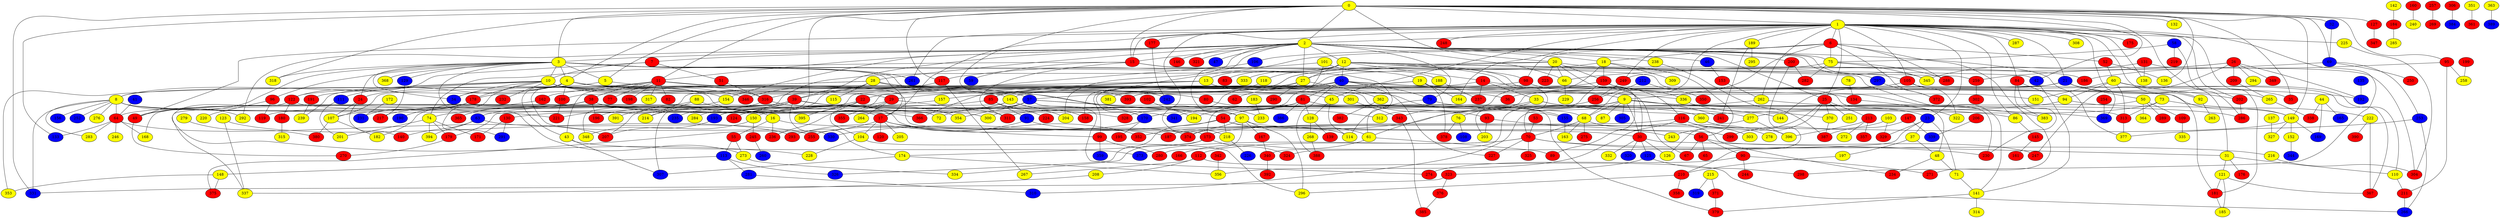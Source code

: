 graph {
0 [style = filled fillcolor = yellow];
1 [style = filled fillcolor = yellow];
2 [style = filled fillcolor = yellow];
3 [style = filled fillcolor = yellow];
4 [style = filled fillcolor = yellow];
5 [style = filled fillcolor = yellow];
6 [style = filled fillcolor = red];
7 [style = filled fillcolor = red];
8 [style = filled fillcolor = yellow];
9 [style = filled fillcolor = yellow];
10 [style = filled fillcolor = yellow];
11 [style = filled fillcolor = red];
12 [style = filled fillcolor = yellow];
13 [style = filled fillcolor = yellow];
14 [style = filled fillcolor = red];
15 [style = filled fillcolor = red];
16 [style = filled fillcolor = yellow];
17 [style = filled fillcolor = red];
18 [style = filled fillcolor = yellow];
19 [style = filled fillcolor = yellow];
20 [style = filled fillcolor = yellow];
21 [style = filled fillcolor = blue];
22 [style = filled fillcolor = red];
23 [style = filled fillcolor = blue];
24 [style = filled fillcolor = red];
25 [style = filled fillcolor = red];
26 [style = filled fillcolor = red];
27 [style = filled fillcolor = yellow];
28 [style = filled fillcolor = yellow];
29 [style = filled fillcolor = red];
30 [style = filled fillcolor = red];
31 [style = filled fillcolor = yellow];
32 [style = filled fillcolor = blue];
33 [style = filled fillcolor = yellow];
34 [style = filled fillcolor = blue];
35 [style = filled fillcolor = red];
36 [style = filled fillcolor = red];
37 [style = filled fillcolor = yellow];
38 [style = filled fillcolor = red];
39 [style = filled fillcolor = red];
40 [style = filled fillcolor = blue];
41 [style = filled fillcolor = blue];
42 [style = filled fillcolor = blue];
43 [style = filled fillcolor = yellow];
44 [style = filled fillcolor = yellow];
45 [style = filled fillcolor = yellow];
46 [style = filled fillcolor = blue];
47 [style = filled fillcolor = blue];
48 [style = filled fillcolor = yellow];
49 [style = filled fillcolor = red];
50 [style = filled fillcolor = yellow];
51 [style = filled fillcolor = red];
52 [style = filled fillcolor = red];
53 [style = filled fillcolor = red];
54 [style = filled fillcolor = red];
55 [style = filled fillcolor = red];
56 [style = filled fillcolor = red];
57 [style = filled fillcolor = blue];
58 [style = filled fillcolor = blue];
59 [style = filled fillcolor = blue];
60 [style = filled fillcolor = yellow];
61 [style = filled fillcolor = yellow];
62 [style = filled fillcolor = red];
63 [style = filled fillcolor = blue];
64 [style = filled fillcolor = red];
65 [style = filled fillcolor = red];
66 [style = filled fillcolor = yellow];
67 [style = filled fillcolor = red];
68 [style = filled fillcolor = yellow];
69 [style = filled fillcolor = blue];
70 [style = filled fillcolor = red];
71 [style = filled fillcolor = yellow];
72 [style = filled fillcolor = yellow];
73 [style = filled fillcolor = yellow];
74 [style = filled fillcolor = yellow];
75 [style = filled fillcolor = yellow];
76 [style = filled fillcolor = yellow];
77 [style = filled fillcolor = red];
78 [style = filled fillcolor = yellow];
79 [style = filled fillcolor = blue];
80 [style = filled fillcolor = red];
81 [style = filled fillcolor = red];
82 [style = filled fillcolor = red];
83 [style = filled fillcolor = red];
84 [style = filled fillcolor = red];
85 [style = filled fillcolor = red];
86 [style = filled fillcolor = yellow];
87 [style = filled fillcolor = yellow];
88 [style = filled fillcolor = yellow];
89 [style = filled fillcolor = red];
90 [style = filled fillcolor = red];
91 [style = filled fillcolor = blue];
92 [style = filled fillcolor = yellow];
93 [style = filled fillcolor = red];
94 [style = filled fillcolor = yellow];
95 [style = filled fillcolor = red];
96 [style = filled fillcolor = red];
97 [style = filled fillcolor = yellow];
98 [style = filled fillcolor = red];
99 [style = filled fillcolor = red];
100 [style = filled fillcolor = red];
101 [style = filled fillcolor = yellow];
102 [style = filled fillcolor = red];
103 [style = filled fillcolor = yellow];
104 [style = filled fillcolor = yellow];
105 [style = filled fillcolor = red];
106 [style = filled fillcolor = blue];
107 [style = filled fillcolor = yellow];
108 [style = filled fillcolor = blue];
109 [style = filled fillcolor = red];
110 [style = filled fillcolor = yellow];
111 [style = filled fillcolor = blue];
112 [style = filled fillcolor = red];
113 [style = filled fillcolor = blue];
114 [style = filled fillcolor = yellow];
115 [style = filled fillcolor = yellow];
116 [style = filled fillcolor = red];
117 [style = filled fillcolor = red];
118 [style = filled fillcolor = yellow];
119 [style = filled fillcolor = red];
120 [style = filled fillcolor = red];
121 [style = filled fillcolor = yellow];
122 [style = filled fillcolor = red];
123 [style = filled fillcolor = yellow];
124 [style = filled fillcolor = red];
125 [style = filled fillcolor = blue];
126 [style = filled fillcolor = yellow];
127 [style = filled fillcolor = red];
128 [style = filled fillcolor = yellow];
129 [style = filled fillcolor = blue];
130 [style = filled fillcolor = red];
131 [style = filled fillcolor = red];
132 [style = filled fillcolor = yellow];
133 [style = filled fillcolor = blue];
134 [style = filled fillcolor = red];
135 [style = filled fillcolor = blue];
136 [style = filled fillcolor = yellow];
137 [style = filled fillcolor = yellow];
138 [style = filled fillcolor = yellow];
139 [style = filled fillcolor = red];
140 [style = filled fillcolor = red];
141 [style = filled fillcolor = yellow];
142 [style = filled fillcolor = yellow];
143 [style = filled fillcolor = yellow];
144 [style = filled fillcolor = yellow];
145 [style = filled fillcolor = red];
146 [style = filled fillcolor = red];
147 [style = filled fillcolor = red];
148 [style = filled fillcolor = yellow];
149 [style = filled fillcolor = yellow];
150 [style = filled fillcolor = yellow];
151 [style = filled fillcolor = yellow];
152 [style = filled fillcolor = yellow];
153 [style = filled fillcolor = red];
154 [style = filled fillcolor = yellow];
155 [style = filled fillcolor = blue];
156 [style = filled fillcolor = blue];
157 [style = filled fillcolor = yellow];
158 [style = filled fillcolor = red];
159 [style = filled fillcolor = red];
160 [style = filled fillcolor = red];
161 [style = filled fillcolor = red];
162 [style = filled fillcolor = red];
163 [style = filled fillcolor = yellow];
164 [style = filled fillcolor = yellow];
165 [style = filled fillcolor = blue];
166 [style = filled fillcolor = red];
167 [style = filled fillcolor = red];
168 [style = filled fillcolor = yellow];
169 [style = filled fillcolor = blue];
170 [style = filled fillcolor = blue];
171 [style = filled fillcolor = red];
172 [style = filled fillcolor = yellow];
173 [style = filled fillcolor = red];
174 [style = filled fillcolor = yellow];
175 [style = filled fillcolor = red];
176 [style = filled fillcolor = red];
177 [style = filled fillcolor = red];
178 [style = filled fillcolor = red];
179 [style = filled fillcolor = red];
180 [style = filled fillcolor = red];
181 [style = filled fillcolor = red];
182 [style = filled fillcolor = yellow];
183 [style = filled fillcolor = yellow];
184 [style = filled fillcolor = red];
185 [style = filled fillcolor = yellow];
186 [style = filled fillcolor = red];
187 [style = filled fillcolor = red];
188 [style = filled fillcolor = yellow];
189 [style = filled fillcolor = yellow];
190 [style = filled fillcolor = blue];
191 [style = filled fillcolor = red];
192 [style = filled fillcolor = blue];
193 [style = filled fillcolor = blue];
194 [style = filled fillcolor = yellow];
195 [style = filled fillcolor = red];
196 [style = filled fillcolor = red];
197 [style = filled fillcolor = yellow];
198 [style = filled fillcolor = red];
199 [style = filled fillcolor = red];
200 [style = filled fillcolor = red];
201 [style = filled fillcolor = yellow];
202 [style = filled fillcolor = red];
203 [style = filled fillcolor = yellow];
204 [style = filled fillcolor = yellow];
205 [style = filled fillcolor = yellow];
206 [style = filled fillcolor = red];
207 [style = filled fillcolor = red];
208 [style = filled fillcolor = yellow];
209 [style = filled fillcolor = red];
210 [style = filled fillcolor = red];
211 [style = filled fillcolor = red];
212 [style = filled fillcolor = blue];
213 [style = filled fillcolor = red];
214 [style = filled fillcolor = yellow];
215 [style = filled fillcolor = yellow];
216 [style = filled fillcolor = yellow];
217 [style = filled fillcolor = red];
218 [style = filled fillcolor = yellow];
219 [style = filled fillcolor = red];
220 [style = filled fillcolor = yellow];
221 [style = filled fillcolor = red];
222 [style = filled fillcolor = yellow];
223 [style = filled fillcolor = red];
224 [style = filled fillcolor = red];
225 [style = filled fillcolor = yellow];
226 [style = filled fillcolor = blue];
227 [style = filled fillcolor = red];
228 [style = filled fillcolor = yellow];
229 [style = filled fillcolor = yellow];
230 [style = filled fillcolor = red];
231 [style = filled fillcolor = blue];
232 [style = filled fillcolor = red];
233 [style = filled fillcolor = yellow];
234 [style = filled fillcolor = red];
235 [style = filled fillcolor = blue];
236 [style = filled fillcolor = red];
237 [style = filled fillcolor = red];
238 [style = filled fillcolor = yellow];
239 [style = filled fillcolor = yellow];
240 [style = filled fillcolor = yellow];
241 [style = filled fillcolor = red];
242 [style = filled fillcolor = blue];
243 [style = filled fillcolor = yellow];
244 [style = filled fillcolor = red];
245 [style = filled fillcolor = red];
246 [style = filled fillcolor = yellow];
247 [style = filled fillcolor = red];
248 [style = filled fillcolor = red];
249 [style = filled fillcolor = red];
250 [style = filled fillcolor = red];
251 [style = filled fillcolor = yellow];
252 [style = filled fillcolor = blue];
253 [style = filled fillcolor = blue];
254 [style = filled fillcolor = red];
255 [style = filled fillcolor = red];
256 [style = filled fillcolor = red];
257 [style = filled fillcolor = red];
258 [style = filled fillcolor = yellow];
259 [style = filled fillcolor = red];
260 [style = filled fillcolor = blue];
261 [style = filled fillcolor = blue];
262 [style = filled fillcolor = yellow];
263 [style = filled fillcolor = yellow];
264 [style = filled fillcolor = yellow];
265 [style = filled fillcolor = yellow];
266 [style = filled fillcolor = blue];
267 [style = filled fillcolor = yellow];
268 [style = filled fillcolor = yellow];
269 [style = filled fillcolor = red];
270 [style = filled fillcolor = red];
271 [style = filled fillcolor = red];
272 [style = filled fillcolor = yellow];
273 [style = filled fillcolor = yellow];
274 [style = filled fillcolor = red];
275 [style = filled fillcolor = red];
276 [style = filled fillcolor = yellow];
277 [style = filled fillcolor = yellow];
278 [style = filled fillcolor = yellow];
279 [style = filled fillcolor = yellow];
280 [style = filled fillcolor = red];
281 [style = filled fillcolor = blue];
282 [style = filled fillcolor = red];
283 [style = filled fillcolor = yellow];
284 [style = filled fillcolor = yellow];
285 [style = filled fillcolor = yellow];
286 [style = filled fillcolor = red];
287 [style = filled fillcolor = yellow];
288 [style = filled fillcolor = red];
289 [style = filled fillcolor = red];
290 [style = filled fillcolor = red];
291 [style = filled fillcolor = blue];
292 [style = filled fillcolor = yellow];
293 [style = filled fillcolor = red];
294 [style = filled fillcolor = yellow];
295 [style = filled fillcolor = yellow];
296 [style = filled fillcolor = yellow];
297 [style = filled fillcolor = blue];
298 [style = filled fillcolor = red];
299 [style = filled fillcolor = red];
300 [style = filled fillcolor = yellow];
301 [style = filled fillcolor = yellow];
302 [style = filled fillcolor = red];
303 [style = filled fillcolor = yellow];
304 [style = filled fillcolor = red];
305 [style = filled fillcolor = blue];
306 [style = filled fillcolor = red];
307 [style = filled fillcolor = blue];
308 [style = filled fillcolor = yellow];
309 [style = filled fillcolor = yellow];
310 [style = filled fillcolor = blue];
311 [style = filled fillcolor = red];
312 [style = filled fillcolor = yellow];
313 [style = filled fillcolor = red];
314 [style = filled fillcolor = yellow];
315 [style = filled fillcolor = yellow];
316 [style = filled fillcolor = red];
317 [style = filled fillcolor = yellow];
318 [style = filled fillcolor = yellow];
319 [style = filled fillcolor = blue];
320 [style = filled fillcolor = blue];
321 [style = filled fillcolor = red];
322 [style = filled fillcolor = yellow];
323 [style = filled fillcolor = red];
324 [style = filled fillcolor = red];
325 [style = filled fillcolor = red];
326 [style = filled fillcolor = blue];
327 [style = filled fillcolor = yellow];
328 [style = filled fillcolor = red];
329 [style = filled fillcolor = red];
330 [style = filled fillcolor = blue];
331 [style = filled fillcolor = blue];
332 [style = filled fillcolor = yellow];
333 [style = filled fillcolor = yellow];
334 [style = filled fillcolor = yellow];
335 [style = filled fillcolor = yellow];
336 [style = filled fillcolor = yellow];
337 [style = filled fillcolor = yellow];
338 [style = filled fillcolor = red];
339 [style = filled fillcolor = blue];
340 [style = filled fillcolor = red];
341 [style = filled fillcolor = blue];
342 [style = filled fillcolor = red];
343 [style = filled fillcolor = red];
344 [style = filled fillcolor = blue];
345 [style = filled fillcolor = yellow];
346 [style = filled fillcolor = red];
347 [style = filled fillcolor = red];
348 [style = filled fillcolor = yellow];
349 [style = filled fillcolor = red];
350 [style = filled fillcolor = red];
351 [style = filled fillcolor = yellow];
352 [style = filled fillcolor = red];
353 [style = filled fillcolor = yellow];
354 [style = filled fillcolor = yellow];
355 [style = filled fillcolor = red];
356 [style = filled fillcolor = yellow];
357 [style = filled fillcolor = red];
358 [style = filled fillcolor = red];
359 [style = filled fillcolor = blue];
360 [style = filled fillcolor = yellow];
361 [style = filled fillcolor = red];
362 [style = filled fillcolor = yellow];
363 [style = filled fillcolor = yellow];
364 [style = filled fillcolor = yellow];
365 [style = filled fillcolor = red];
366 [style = filled fillcolor = red];
367 [style = filled fillcolor = red];
368 [style = filled fillcolor = yellow];
369 [style = filled fillcolor = blue];
370 [style = filled fillcolor = yellow];
371 [style = filled fillcolor = red];
372 [style = filled fillcolor = red];
373 [style = filled fillcolor = blue];
374 [style = filled fillcolor = red];
375 [style = filled fillcolor = red];
376 [style = filled fillcolor = red];
377 [style = filled fillcolor = yellow];
378 [style = filled fillcolor = red];
379 [style = filled fillcolor = red];
380 [style = filled fillcolor = red];
381 [style = filled fillcolor = yellow];
382 [style = filled fillcolor = red];
383 [style = filled fillcolor = yellow];
384 [style = filled fillcolor = blue];
385 [style = filled fillcolor = red];
386 [style = filled fillcolor = blue];
387 [style = filled fillcolor = red];
388 [style = filled fillcolor = red];
389 [style = filled fillcolor = blue];
390 [style = filled fillcolor = red];
391 [style = filled fillcolor = yellow];
392 [style = filled fillcolor = red];
393 [style = filled fillcolor = red];
394 [style = filled fillcolor = yellow];
395 [style = filled fillcolor = yellow];
396 [style = filled fillcolor = yellow];
0 -- 4;
0 -- 3;
0 -- 2;
0 -- 1;
0 -- 5;
0 -- 11;
0 -- 15;
0 -- 20;
0 -- 31;
0 -- 32;
0 -- 35;
0 -- 42;
0 -- 69;
0 -- 95;
0 -- 117;
0 -- 127;
0 -- 132;
0 -- 133;
0 -- 136;
0 -- 149;
0 -- 170;
0 -- 193;
0 -- 318;
0 -- 331;
1 -- 2;
1 -- 6;
1 -- 15;
1 -- 17;
1 -- 21;
1 -- 23;
1 -- 25;
1 -- 45;
1 -- 49;
1 -- 68;
1 -- 84;
1 -- 86;
1 -- 92;
1 -- 105;
1 -- 138;
1 -- 164;
1 -- 175;
1 -- 177;
1 -- 181;
1 -- 189;
1 -- 202;
1 -- 225;
1 -- 248;
1 -- 249;
1 -- 261;
1 -- 262;
1 -- 287;
1 -- 298;
1 -- 300;
1 -- 308;
1 -- 369;
2 -- 3;
2 -- 7;
2 -- 11;
2 -- 12;
2 -- 15;
2 -- 18;
2 -- 25;
2 -- 27;
2 -- 28;
2 -- 39;
2 -- 46;
2 -- 47;
2 -- 66;
2 -- 75;
2 -- 79;
2 -- 97;
2 -- 105;
2 -- 146;
2 -- 154;
2 -- 200;
2 -- 204;
2 -- 238;
2 -- 292;
2 -- 321;
2 -- 345;
2 -- 377;
3 -- 4;
3 -- 5;
3 -- 10;
3 -- 17;
3 -- 24;
3 -- 34;
3 -- 42;
3 -- 49;
3 -- 61;
3 -- 96;
3 -- 129;
3 -- 261;
3 -- 273;
3 -- 318;
3 -- 368;
3 -- 393;
4 -- 8;
4 -- 34;
4 -- 43;
4 -- 68;
4 -- 80;
4 -- 100;
4 -- 111;
4 -- 143;
4 -- 154;
4 -- 316;
4 -- 330;
5 -- 8;
5 -- 9;
6 -- 9;
6 -- 18;
6 -- 52;
6 -- 75;
6 -- 98;
6 -- 99;
6 -- 106;
6 -- 271;
6 -- 288;
6 -- 372;
7 -- 10;
7 -- 51;
7 -- 122;
8 -- 16;
8 -- 17;
8 -- 64;
8 -- 156;
8 -- 221;
8 -- 252;
8 -- 276;
8 -- 283;
8 -- 292;
8 -- 331;
9 -- 23;
9 -- 30;
9 -- 54;
9 -- 61;
9 -- 68;
9 -- 87;
9 -- 241;
9 -- 305;
9 -- 340;
9 -- 369;
9 -- 383;
10 -- 29;
10 -- 34;
10 -- 36;
10 -- 45;
10 -- 72;
10 -- 122;
10 -- 178;
10 -- 191;
10 -- 232;
10 -- 239;
10 -- 242;
10 -- 291;
10 -- 346;
11 -- 24;
11 -- 38;
11 -- 43;
11 -- 57;
11 -- 77;
11 -- 82;
11 -- 149;
11 -- 162;
11 -- 173;
11 -- 198;
11 -- 265;
11 -- 317;
12 -- 13;
12 -- 14;
12 -- 27;
12 -- 30;
12 -- 40;
12 -- 70;
12 -- 83;
12 -- 98;
12 -- 118;
12 -- 141;
12 -- 186;
12 -- 207;
12 -- 259;
12 -- 333;
13 -- 29;
13 -- 85;
13 -- 100;
13 -- 134;
13 -- 155;
14 -- 33;
14 -- 67;
14 -- 237;
14 -- 353;
15 -- 19;
15 -- 48;
15 -- 59;
15 -- 74;
15 -- 311;
16 -- 30;
16 -- 55;
16 -- 236;
17 -- 99;
17 -- 104;
17 -- 120;
17 -- 187;
17 -- 205;
17 -- 352;
17 -- 375;
18 -- 56;
18 -- 159;
18 -- 309;
18 -- 343;
18 -- 366;
19 -- 22;
19 -- 151;
19 -- 164;
19 -- 378;
19 -- 381;
20 -- 27;
20 -- 57;
20 -- 66;
20 -- 89;
20 -- 159;
20 -- 223;
20 -- 297;
21 -- 35;
21 -- 36;
21 -- 50;
21 -- 92;
21 -- 144;
21 -- 312;
22 -- 74;
22 -- 104;
22 -- 124;
22 -- 196;
22 -- 395;
23 -- 37;
23 -- 71;
23 -- 324;
23 -- 329;
24 -- 107;
24 -- 140;
25 -- 126;
25 -- 213;
25 -- 243;
25 -- 251;
25 -- 370;
26 -- 66;
26 -- 192;
26 -- 209;
26 -- 247;
26 -- 249;
26 -- 294;
26 -- 349;
27 -- 85;
27 -- 218;
27 -- 290;
27 -- 362;
28 -- 39;
28 -- 54;
28 -- 107;
28 -- 115;
28 -- 124;
28 -- 178;
28 -- 192;
28 -- 301;
29 -- 64;
29 -- 264;
29 -- 311;
29 -- 355;
30 -- 31;
30 -- 125;
30 -- 126;
30 -- 320;
30 -- 332;
31 -- 110;
31 -- 121;
31 -- 176;
32 -- 69;
33 -- 76;
33 -- 86;
33 -- 144;
33 -- 311;
37 -- 48;
37 -- 197;
38 -- 49;
38 -- 196;
38 -- 300;
38 -- 360;
38 -- 365;
39 -- 63;
39 -- 93;
39 -- 119;
39 -- 155;
39 -- 174;
39 -- 214;
39 -- 217;
39 -- 235;
39 -- 284;
39 -- 307;
39 -- 341;
39 -- 354;
40 -- 62;
40 -- 79;
40 -- 81;
40 -- 157;
40 -- 181;
40 -- 193;
40 -- 221;
40 -- 227;
40 -- 336;
40 -- 388;
41 -- 64;
42 -- 141;
43 -- 307;
43 -- 373;
44 -- 165;
44 -- 169;
44 -- 338;
45 -- 114;
45 -- 128;
46 -- 153;
48 -- 71;
48 -- 234;
49 -- 270;
50 -- 109;
50 -- 179;
50 -- 289;
50 -- 364;
51 -- 316;
52 -- 60;
52 -- 136;
53 -- 70;
54 -- 56;
54 -- 61;
54 -- 218;
54 -- 326;
54 -- 330;
55 -- 113;
55 -- 273;
56 -- 65;
56 -- 67;
56 -- 90;
56 -- 247;
57 -- 72;
57 -- 97;
57 -- 130;
57 -- 233;
57 -- 274;
57 -- 354;
58 -- 75;
58 -- 219;
58 -- 286;
60 -- 94;
60 -- 110;
60 -- 151;
60 -- 202;
60 -- 313;
61 -- 89;
61 -- 166;
63 -- 140;
63 -- 255;
63 -- 394;
64 -- 133;
64 -- 168;
64 -- 207;
64 -- 246;
64 -- 283;
66 -- 229;
68 -- 70;
68 -- 163;
68 -- 234;
68 -- 275;
69 -- 250;
69 -- 253;
69 -- 259;
70 -- 112;
70 -- 216;
70 -- 227;
70 -- 230;
70 -- 325;
70 -- 373;
71 -- 141;
73 -- 222;
73 -- 277;
73 -- 313;
74 -- 171;
74 -- 179;
74 -- 201;
74 -- 394;
75 -- 170;
75 -- 282;
75 -- 288;
75 -- 345;
76 -- 108;
76 -- 378;
78 -- 134;
79 -- 114;
79 -- 277;
80 -- 312;
81 -- 128;
81 -- 170;
81 -- 173;
81 -- 194;
81 -- 379;
81 -- 386;
84 -- 94;
84 -- 230;
84 -- 383;
85 -- 91;
85 -- 107;
85 -- 204;
85 -- 224;
86 -- 145;
88 -- 168;
88 -- 214;
88 -- 366;
90 -- 244;
90 -- 271;
90 -- 274;
91 -- 114;
91 -- 293;
92 -- 263;
93 -- 203;
93 -- 243;
94 -- 149;
94 -- 352;
95 -- 186;
95 -- 211;
95 -- 258;
96 -- 119;
96 -- 220;
97 -- 167;
97 -- 280;
97 -- 296;
97 -- 299;
97 -- 374;
98 -- 116;
98 -- 393;
99 -- 280;
99 -- 359;
100 -- 221;
101 -- 117;
101 -- 188;
101 -- 328;
102 -- 194;
103 -- 299;
103 -- 329;
104 -- 228;
104 -- 296;
105 -- 143;
105 -- 322;
105 -- 367;
106 -- 236;
107 -- 182;
107 -- 380;
109 -- 335;
110 -- 211;
111 -- 201;
112 -- 208;
112 -- 266;
112 -- 267;
113 -- 148;
113 -- 281;
113 -- 326;
116 -- 187;
116 -- 278;
116 -- 303;
116 -- 356;
117 -- 267;
117 -- 346;
118 -- 158;
121 -- 181;
121 -- 185;
121 -- 367;
122 -- 180;
122 -- 228;
122 -- 313;
123 -- 293;
123 -- 337;
125 -- 298;
125 -- 323;
127 -- 347;
128 -- 139;
128 -- 268;
129 -- 217;
130 -- 171;
130 -- 291;
131 -- 138;
131 -- 304;
131 -- 345;
134 -- 322;
135 -- 192;
137 -- 327;
141 -- 314;
141 -- 379;
142 -- 184;
143 -- 150;
143 -- 158;
143 -- 328;
143 -- 337;
145 -- 161;
147 -- 339;
147 -- 387;
148 -- 353;
148 -- 375;
149 -- 152;
149 -- 169;
149 -- 173;
149 -- 327;
150 -- 207;
150 -- 245;
152 -- 344;
153 -- 262;
154 -- 348;
155 -- 163;
157 -- 193;
159 -- 203;
159 -- 230;
159 -- 316;
159 -- 336;
160 -- 240;
162 -- 182;
167 -- 340;
170 -- 195;
170 -- 255;
172 -- 231;
173 -- 174;
173 -- 324;
173 -- 334;
174 -- 307;
174 -- 356;
177 -- 242;
178 -- 190;
178 -- 231;
179 -- 270;
180 -- 315;
181 -- 185;
183 -- 233;
184 -- 285;
188 -- 237;
189 -- 241;
189 -- 295;
191 -- 239;
193 -- 348;
197 -- 210;
199 -- 258;
200 -- 210;
200 -- 282;
202 -- 286;
206 -- 339;
208 -- 337;
209 -- 265;
210 -- 296;
210 -- 358;
211 -- 266;
212 -- 256;
212 -- 350;
213 -- 272;
213 -- 357;
213 -- 396;
215 -- 319;
215 -- 371;
216 -- 304;
218 -- 226;
222 -- 367;
222 -- 390;
225 -- 304;
238 -- 387;
245 -- 260;
249 -- 256;
253 -- 266;
253 -- 377;
254 -- 369;
256 -- 341;
257 -- 269;
259 -- 302;
262 -- 286;
262 -- 310;
265 -- 338;
268 -- 388;
273 -- 334;
277 -- 374;
277 -- 396;
279 -- 380;
281 -- 310;
297 -- 372;
301 -- 343;
306 -- 384;
313 -- 377;
316 -- 374;
316 -- 391;
323 -- 331;
323 -- 376;
336 -- 370;
340 -- 392;
342 -- 356;
343 -- 385;
351 -- 361;
360 -- 396;
362 -- 382;
363 -- 389;
370 -- 387;
371 -- 379;
376 -- 385;
}
